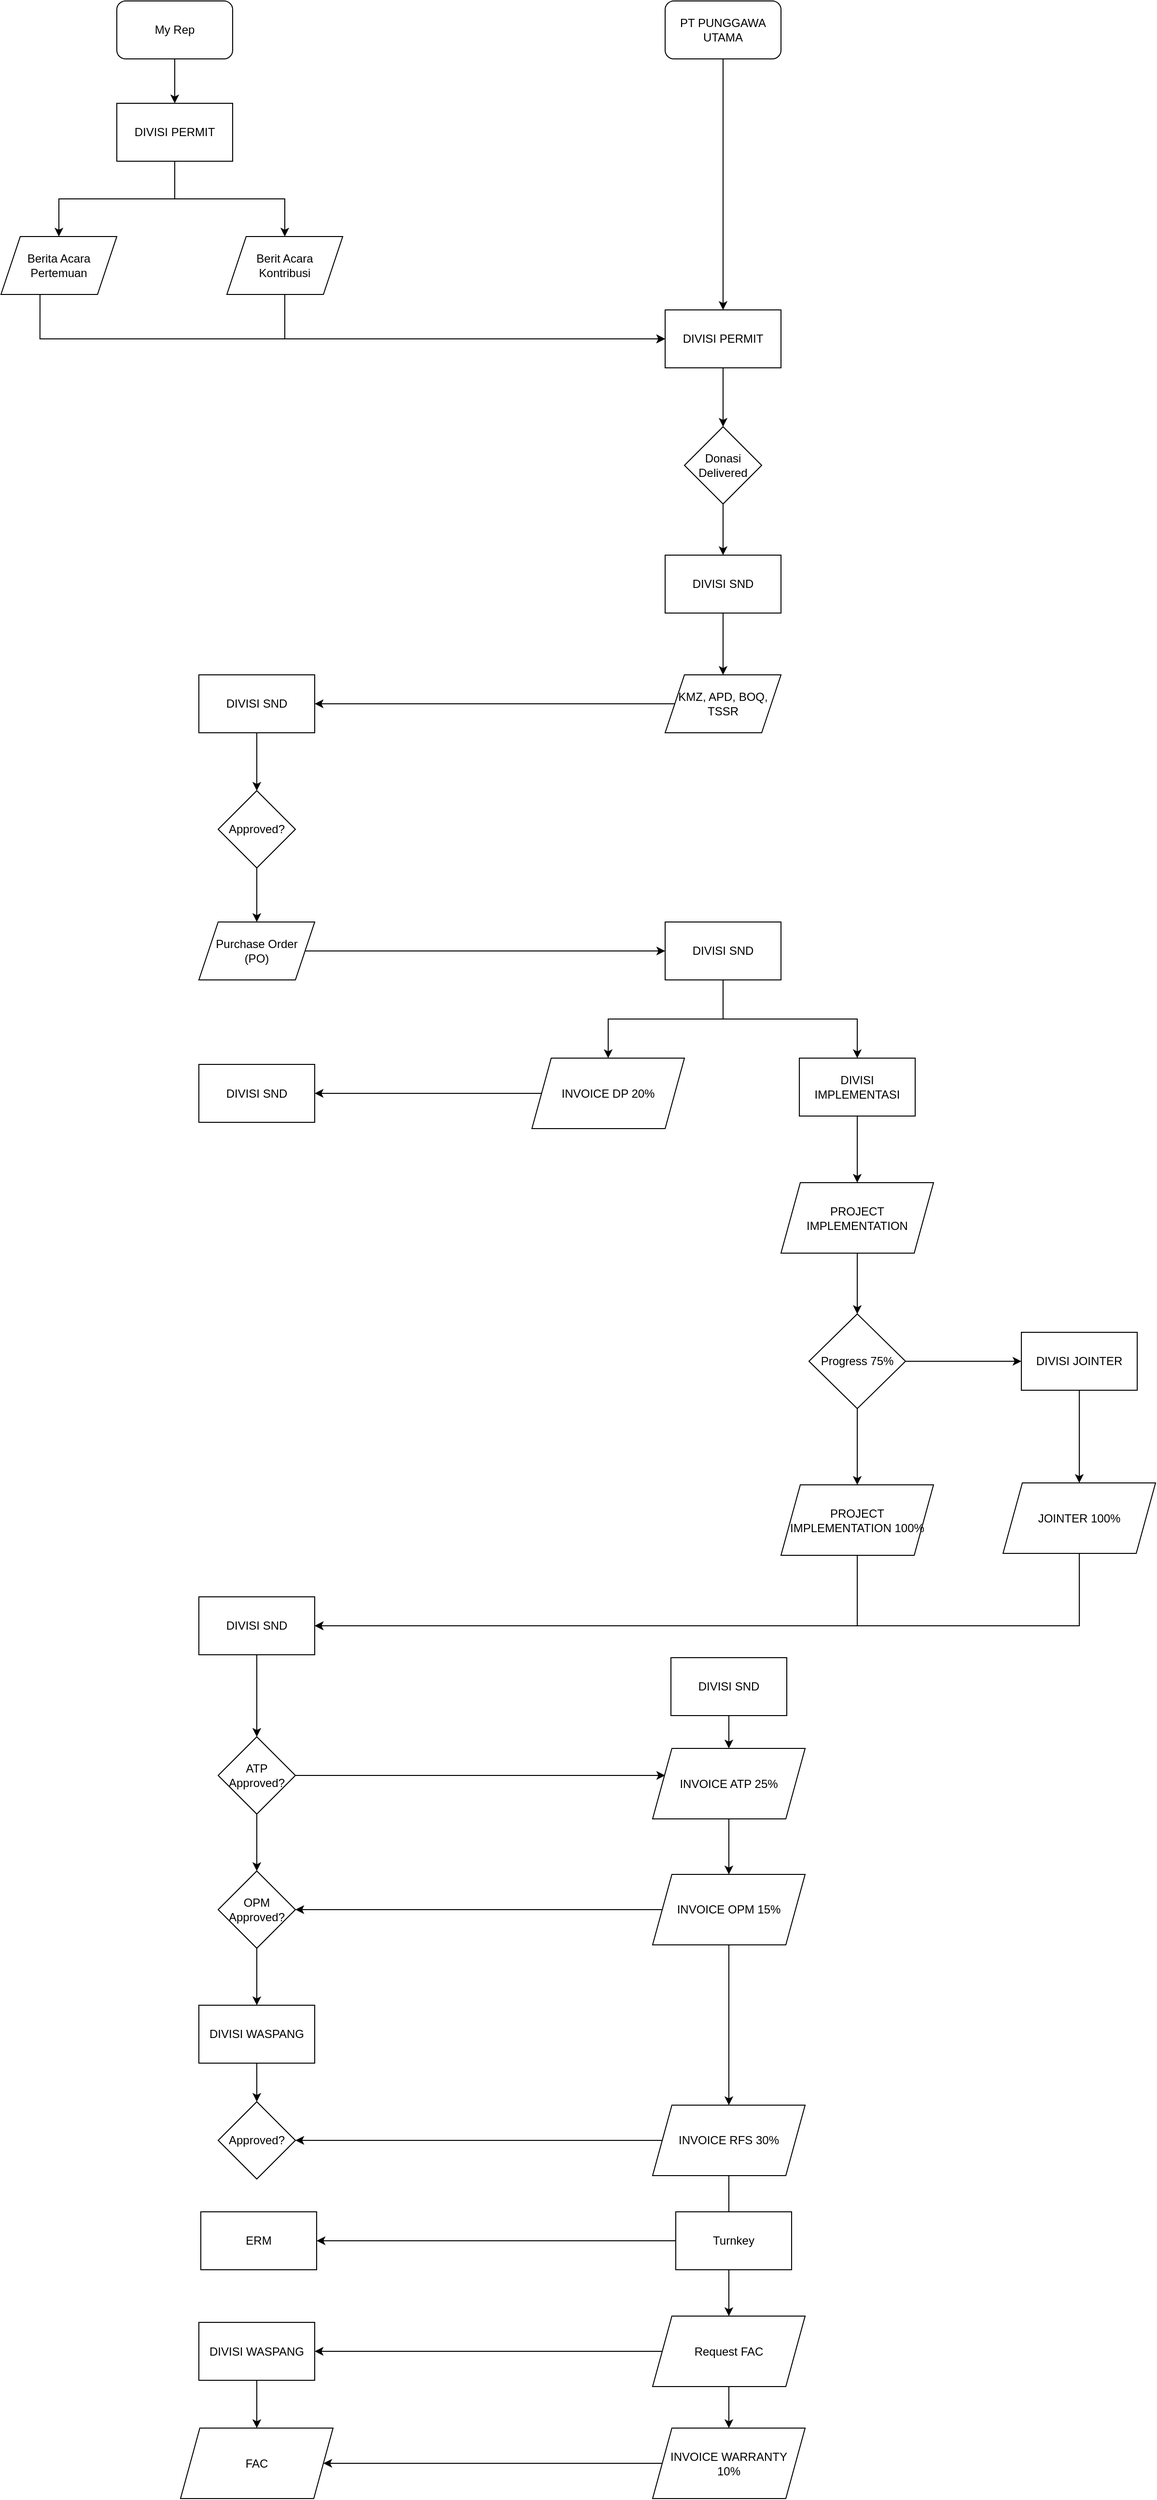 <mxfile version="20.6.0" type="github">
  <diagram id="zwPZa73-P1lnx8H_J387" name="Halaman-1">
    <mxGraphModel dx="1896" dy="1059" grid="0" gridSize="10" guides="1" tooltips="1" connect="1" arrows="1" fold="1" page="1" pageScale="1" pageWidth="3300" pageHeight="4681" math="0" shadow="0">
      <root>
        <mxCell id="0" />
        <mxCell id="1" parent="0" />
        <mxCell id="J3kGW9BiTOBQ8gQxE3yy-14" style="edgeStyle=orthogonalEdgeStyle;rounded=0;orthogonalLoop=1;jettySize=auto;html=1;" edge="1" parent="1" source="J3kGW9BiTOBQ8gQxE3yy-1" target="J3kGW9BiTOBQ8gQxE3yy-4">
          <mxGeometry relative="1" as="geometry" />
        </mxCell>
        <mxCell id="J3kGW9BiTOBQ8gQxE3yy-1" value="My Rep" style="rounded=1;whiteSpace=wrap;html=1;" vertex="1" parent="1">
          <mxGeometry x="889" y="95" width="120" height="60" as="geometry" />
        </mxCell>
        <mxCell id="J3kGW9BiTOBQ8gQxE3yy-20" style="edgeStyle=orthogonalEdgeStyle;rounded=0;orthogonalLoop=1;jettySize=auto;html=1;" edge="1" parent="1" source="J3kGW9BiTOBQ8gQxE3yy-2" target="J3kGW9BiTOBQ8gQxE3yy-7">
          <mxGeometry relative="1" as="geometry" />
        </mxCell>
        <mxCell id="J3kGW9BiTOBQ8gQxE3yy-2" value="PT PUNGGAWA UTAMA" style="rounded=1;whiteSpace=wrap;html=1;" vertex="1" parent="1">
          <mxGeometry x="1457" y="95" width="120" height="60" as="geometry" />
        </mxCell>
        <mxCell id="J3kGW9BiTOBQ8gQxE3yy-12" style="edgeStyle=orthogonalEdgeStyle;rounded=0;orthogonalLoop=1;jettySize=auto;html=1;" edge="1" parent="1" source="J3kGW9BiTOBQ8gQxE3yy-4" target="J3kGW9BiTOBQ8gQxE3yy-11">
          <mxGeometry relative="1" as="geometry" />
        </mxCell>
        <mxCell id="J3kGW9BiTOBQ8gQxE3yy-17" style="edgeStyle=orthogonalEdgeStyle;rounded=0;orthogonalLoop=1;jettySize=auto;html=1;" edge="1" parent="1" source="J3kGW9BiTOBQ8gQxE3yy-4" target="J3kGW9BiTOBQ8gQxE3yy-16">
          <mxGeometry relative="1" as="geometry" />
        </mxCell>
        <mxCell id="J3kGW9BiTOBQ8gQxE3yy-4" value="DIVISI PERMIT" style="rounded=0;whiteSpace=wrap;html=1;" vertex="1" parent="1">
          <mxGeometry x="889" y="201" width="120" height="60" as="geometry" />
        </mxCell>
        <mxCell id="J3kGW9BiTOBQ8gQxE3yy-22" style="edgeStyle=orthogonalEdgeStyle;rounded=0;orthogonalLoop=1;jettySize=auto;html=1;" edge="1" parent="1" source="J3kGW9BiTOBQ8gQxE3yy-7" target="J3kGW9BiTOBQ8gQxE3yy-21">
          <mxGeometry relative="1" as="geometry" />
        </mxCell>
        <mxCell id="J3kGW9BiTOBQ8gQxE3yy-7" value="DIVISI PERMIT" style="rounded=0;whiteSpace=wrap;html=1;" vertex="1" parent="1">
          <mxGeometry x="1457" y="415" width="120" height="60" as="geometry" />
        </mxCell>
        <mxCell id="J3kGW9BiTOBQ8gQxE3yy-25" style="edgeStyle=orthogonalEdgeStyle;rounded=0;orthogonalLoop=1;jettySize=auto;html=1;" edge="1" parent="1" source="J3kGW9BiTOBQ8gQxE3yy-8" target="J3kGW9BiTOBQ8gQxE3yy-24">
          <mxGeometry relative="1" as="geometry" />
        </mxCell>
        <mxCell id="J3kGW9BiTOBQ8gQxE3yy-8" value="DIVISI SND" style="rounded=0;whiteSpace=wrap;html=1;" vertex="1" parent="1">
          <mxGeometry x="1457" y="669" width="120" height="60" as="geometry" />
        </mxCell>
        <mxCell id="J3kGW9BiTOBQ8gQxE3yy-42" style="edgeStyle=orthogonalEdgeStyle;rounded=0;orthogonalLoop=1;jettySize=auto;html=1;" edge="1" parent="1" target="J3kGW9BiTOBQ8gQxE3yy-10">
          <mxGeometry relative="1" as="geometry">
            <mxPoint x="2358" y="2140" as="sourcePoint" />
          </mxGeometry>
        </mxCell>
        <mxCell id="J3kGW9BiTOBQ8gQxE3yy-18" style="edgeStyle=orthogonalEdgeStyle;rounded=0;orthogonalLoop=1;jettySize=auto;html=1;entryX=0;entryY=0.5;entryDx=0;entryDy=0;exitX=0.337;exitY=0.989;exitDx=0;exitDy=0;exitPerimeter=0;" edge="1" parent="1" source="J3kGW9BiTOBQ8gQxE3yy-11" target="J3kGW9BiTOBQ8gQxE3yy-7">
          <mxGeometry relative="1" as="geometry" />
        </mxCell>
        <mxCell id="J3kGW9BiTOBQ8gQxE3yy-11" value="Berita Acara Pertemuan" style="shape=parallelogram;perimeter=parallelogramPerimeter;whiteSpace=wrap;html=1;fixedSize=1;" vertex="1" parent="1">
          <mxGeometry x="769" y="339" width="120" height="60" as="geometry" />
        </mxCell>
        <mxCell id="J3kGW9BiTOBQ8gQxE3yy-19" style="edgeStyle=orthogonalEdgeStyle;rounded=0;orthogonalLoop=1;jettySize=auto;html=1;entryX=0;entryY=0.5;entryDx=0;entryDy=0;exitX=0.5;exitY=1;exitDx=0;exitDy=0;" edge="1" parent="1" source="J3kGW9BiTOBQ8gQxE3yy-16" target="J3kGW9BiTOBQ8gQxE3yy-7">
          <mxGeometry relative="1" as="geometry" />
        </mxCell>
        <mxCell id="J3kGW9BiTOBQ8gQxE3yy-16" value="Berit Acara&lt;br&gt;Kontribusi" style="shape=parallelogram;perimeter=parallelogramPerimeter;whiteSpace=wrap;html=1;fixedSize=1;" vertex="1" parent="1">
          <mxGeometry x="1003" y="339" width="120" height="60" as="geometry" />
        </mxCell>
        <mxCell id="J3kGW9BiTOBQ8gQxE3yy-23" style="edgeStyle=orthogonalEdgeStyle;rounded=0;orthogonalLoop=1;jettySize=auto;html=1;" edge="1" parent="1" source="J3kGW9BiTOBQ8gQxE3yy-21" target="J3kGW9BiTOBQ8gQxE3yy-8">
          <mxGeometry relative="1" as="geometry" />
        </mxCell>
        <mxCell id="J3kGW9BiTOBQ8gQxE3yy-21" value="Donasi Delivered" style="rhombus;whiteSpace=wrap;html=1;" vertex="1" parent="1">
          <mxGeometry x="1477" y="536" width="80" height="80" as="geometry" />
        </mxCell>
        <mxCell id="J3kGW9BiTOBQ8gQxE3yy-27" style="edgeStyle=orthogonalEdgeStyle;rounded=0;orthogonalLoop=1;jettySize=auto;html=1;" edge="1" parent="1" source="J3kGW9BiTOBQ8gQxE3yy-24" target="J3kGW9BiTOBQ8gQxE3yy-26">
          <mxGeometry relative="1" as="geometry" />
        </mxCell>
        <mxCell id="J3kGW9BiTOBQ8gQxE3yy-24" value="KMZ, APD, BOQ, TSSR" style="shape=parallelogram;perimeter=parallelogramPerimeter;whiteSpace=wrap;html=1;fixedSize=1;" vertex="1" parent="1">
          <mxGeometry x="1457" y="793" width="120" height="60" as="geometry" />
        </mxCell>
        <mxCell id="J3kGW9BiTOBQ8gQxE3yy-30" style="edgeStyle=orthogonalEdgeStyle;rounded=0;orthogonalLoop=1;jettySize=auto;html=1;" edge="1" parent="1" source="J3kGW9BiTOBQ8gQxE3yy-26" target="J3kGW9BiTOBQ8gQxE3yy-28">
          <mxGeometry relative="1" as="geometry" />
        </mxCell>
        <mxCell id="J3kGW9BiTOBQ8gQxE3yy-26" value="DIVISI SND" style="rounded=0;whiteSpace=wrap;html=1;" vertex="1" parent="1">
          <mxGeometry x="974" y="793" width="120" height="60" as="geometry" />
        </mxCell>
        <mxCell id="J3kGW9BiTOBQ8gQxE3yy-31" style="edgeStyle=orthogonalEdgeStyle;rounded=0;orthogonalLoop=1;jettySize=auto;html=1;" edge="1" parent="1" source="J3kGW9BiTOBQ8gQxE3yy-28" target="J3kGW9BiTOBQ8gQxE3yy-29">
          <mxGeometry relative="1" as="geometry" />
        </mxCell>
        <mxCell id="J3kGW9BiTOBQ8gQxE3yy-28" value="Approved?" style="rhombus;whiteSpace=wrap;html=1;" vertex="1" parent="1">
          <mxGeometry x="994" y="913" width="80" height="80" as="geometry" />
        </mxCell>
        <mxCell id="J3kGW9BiTOBQ8gQxE3yy-35" style="edgeStyle=orthogonalEdgeStyle;rounded=0;orthogonalLoop=1;jettySize=auto;html=1;entryX=0;entryY=0.5;entryDx=0;entryDy=0;" edge="1" parent="1" source="J3kGW9BiTOBQ8gQxE3yy-29" target="J3kGW9BiTOBQ8gQxE3yy-34">
          <mxGeometry relative="1" as="geometry" />
        </mxCell>
        <mxCell id="J3kGW9BiTOBQ8gQxE3yy-29" value="Purchase Order&lt;br&gt;(PO)" style="shape=parallelogram;perimeter=parallelogramPerimeter;whiteSpace=wrap;html=1;fixedSize=1;" vertex="1" parent="1">
          <mxGeometry x="974" y="1049" width="120" height="60" as="geometry" />
        </mxCell>
        <mxCell id="J3kGW9BiTOBQ8gQxE3yy-44" style="edgeStyle=orthogonalEdgeStyle;rounded=0;orthogonalLoop=1;jettySize=auto;html=1;" edge="1" parent="1" source="J3kGW9BiTOBQ8gQxE3yy-34" target="J3kGW9BiTOBQ8gQxE3yy-43">
          <mxGeometry relative="1" as="geometry" />
        </mxCell>
        <mxCell id="J3kGW9BiTOBQ8gQxE3yy-50" style="edgeStyle=orthogonalEdgeStyle;rounded=0;orthogonalLoop=1;jettySize=auto;html=1;exitX=0.5;exitY=1;exitDx=0;exitDy=0;" edge="1" parent="1" source="J3kGW9BiTOBQ8gQxE3yy-34" target="J3kGW9BiTOBQ8gQxE3yy-49">
          <mxGeometry relative="1" as="geometry" />
        </mxCell>
        <mxCell id="J3kGW9BiTOBQ8gQxE3yy-34" value="DIVISI SND" style="rounded=0;whiteSpace=wrap;html=1;" vertex="1" parent="1">
          <mxGeometry x="1457" y="1049" width="120" height="60" as="geometry" />
        </mxCell>
        <mxCell id="J3kGW9BiTOBQ8gQxE3yy-46" style="edgeStyle=orthogonalEdgeStyle;rounded=0;orthogonalLoop=1;jettySize=auto;html=1;" edge="1" parent="1" source="J3kGW9BiTOBQ8gQxE3yy-43" target="J3kGW9BiTOBQ8gQxE3yy-45">
          <mxGeometry relative="1" as="geometry" />
        </mxCell>
        <mxCell id="J3kGW9BiTOBQ8gQxE3yy-43" value="INVOICE DP 20%" style="shape=parallelogram;perimeter=parallelogramPerimeter;whiteSpace=wrap;html=1;fixedSize=1;" vertex="1" parent="1">
          <mxGeometry x="1319" y="1190" width="158" height="73" as="geometry" />
        </mxCell>
        <mxCell id="J3kGW9BiTOBQ8gQxE3yy-45" value="DIVISI SND" style="rounded=0;whiteSpace=wrap;html=1;" vertex="1" parent="1">
          <mxGeometry x="974" y="1196.5" width="120" height="60" as="geometry" />
        </mxCell>
        <mxCell id="J3kGW9BiTOBQ8gQxE3yy-54" style="edgeStyle=orthogonalEdgeStyle;rounded=0;orthogonalLoop=1;jettySize=auto;html=1;" edge="1" parent="1" source="J3kGW9BiTOBQ8gQxE3yy-49" target="J3kGW9BiTOBQ8gQxE3yy-53">
          <mxGeometry relative="1" as="geometry" />
        </mxCell>
        <mxCell id="J3kGW9BiTOBQ8gQxE3yy-49" value="DIVISI IMPLEMENTASI" style="rounded=0;whiteSpace=wrap;html=1;" vertex="1" parent="1">
          <mxGeometry x="1596" y="1190" width="120" height="60" as="geometry" />
        </mxCell>
        <mxCell id="J3kGW9BiTOBQ8gQxE3yy-56" style="edgeStyle=orthogonalEdgeStyle;rounded=0;orthogonalLoop=1;jettySize=auto;html=1;" edge="1" parent="1" source="J3kGW9BiTOBQ8gQxE3yy-53" target="J3kGW9BiTOBQ8gQxE3yy-55">
          <mxGeometry relative="1" as="geometry" />
        </mxCell>
        <mxCell id="J3kGW9BiTOBQ8gQxE3yy-53" value="PROJECT IMPLEMENTATION" style="shape=parallelogram;perimeter=parallelogramPerimeter;whiteSpace=wrap;html=1;fixedSize=1;" vertex="1" parent="1">
          <mxGeometry x="1577" y="1319" width="158" height="73" as="geometry" />
        </mxCell>
        <mxCell id="J3kGW9BiTOBQ8gQxE3yy-58" style="edgeStyle=orthogonalEdgeStyle;rounded=0;orthogonalLoop=1;jettySize=auto;html=1;" edge="1" parent="1" source="J3kGW9BiTOBQ8gQxE3yy-55" target="J3kGW9BiTOBQ8gQxE3yy-57">
          <mxGeometry relative="1" as="geometry" />
        </mxCell>
        <mxCell id="J3kGW9BiTOBQ8gQxE3yy-62" value="" style="edgeStyle=orthogonalEdgeStyle;rounded=0;orthogonalLoop=1;jettySize=auto;html=1;" edge="1" parent="1" source="J3kGW9BiTOBQ8gQxE3yy-55" target="J3kGW9BiTOBQ8gQxE3yy-61">
          <mxGeometry relative="1" as="geometry" />
        </mxCell>
        <mxCell id="J3kGW9BiTOBQ8gQxE3yy-55" value="Progress 75%" style="rhombus;whiteSpace=wrap;html=1;" vertex="1" parent="1">
          <mxGeometry x="1606" y="1455" width="100" height="98" as="geometry" />
        </mxCell>
        <mxCell id="J3kGW9BiTOBQ8gQxE3yy-64" style="edgeStyle=orthogonalEdgeStyle;rounded=0;orthogonalLoop=1;jettySize=auto;html=1;" edge="1" parent="1" source="J3kGW9BiTOBQ8gQxE3yy-57" target="J3kGW9BiTOBQ8gQxE3yy-63">
          <mxGeometry relative="1" as="geometry" />
        </mxCell>
        <mxCell id="J3kGW9BiTOBQ8gQxE3yy-57" value="DIVISI JOINTER" style="rounded=0;whiteSpace=wrap;html=1;" vertex="1" parent="1">
          <mxGeometry x="1826" y="1474" width="120" height="60" as="geometry" />
        </mxCell>
        <mxCell id="J3kGW9BiTOBQ8gQxE3yy-66" style="edgeStyle=orthogonalEdgeStyle;rounded=0;orthogonalLoop=1;jettySize=auto;html=1;entryX=1;entryY=0.5;entryDx=0;entryDy=0;exitX=0.5;exitY=1;exitDx=0;exitDy=0;" edge="1" parent="1" source="J3kGW9BiTOBQ8gQxE3yy-61" target="J3kGW9BiTOBQ8gQxE3yy-65">
          <mxGeometry relative="1" as="geometry" />
        </mxCell>
        <mxCell id="J3kGW9BiTOBQ8gQxE3yy-61" value="PROJECT IMPLEMENTATION 100%" style="shape=parallelogram;perimeter=parallelogramPerimeter;whiteSpace=wrap;html=1;fixedSize=1;" vertex="1" parent="1">
          <mxGeometry x="1577" y="1632" width="158" height="73" as="geometry" />
        </mxCell>
        <mxCell id="J3kGW9BiTOBQ8gQxE3yy-67" style="edgeStyle=orthogonalEdgeStyle;rounded=0;orthogonalLoop=1;jettySize=auto;html=1;entryX=1;entryY=0.5;entryDx=0;entryDy=0;exitX=0.5;exitY=1;exitDx=0;exitDy=0;" edge="1" parent="1" source="J3kGW9BiTOBQ8gQxE3yy-63" target="J3kGW9BiTOBQ8gQxE3yy-65">
          <mxGeometry relative="1" as="geometry" />
        </mxCell>
        <mxCell id="J3kGW9BiTOBQ8gQxE3yy-63" value="JOINTER 100%" style="shape=parallelogram;perimeter=parallelogramPerimeter;whiteSpace=wrap;html=1;fixedSize=1;" vertex="1" parent="1">
          <mxGeometry x="1807" y="1630" width="158" height="73" as="geometry" />
        </mxCell>
        <mxCell id="J3kGW9BiTOBQ8gQxE3yy-69" style="edgeStyle=orthogonalEdgeStyle;rounded=0;orthogonalLoop=1;jettySize=auto;html=1;" edge="1" parent="1" source="J3kGW9BiTOBQ8gQxE3yy-65" target="J3kGW9BiTOBQ8gQxE3yy-68">
          <mxGeometry relative="1" as="geometry" />
        </mxCell>
        <mxCell id="J3kGW9BiTOBQ8gQxE3yy-65" value="DIVISI SND" style="rounded=0;whiteSpace=wrap;html=1;" vertex="1" parent="1">
          <mxGeometry x="974" y="1748" width="120" height="60" as="geometry" />
        </mxCell>
        <mxCell id="J3kGW9BiTOBQ8gQxE3yy-73" style="edgeStyle=orthogonalEdgeStyle;rounded=0;orthogonalLoop=1;jettySize=auto;html=1;" edge="1" parent="1" source="J3kGW9BiTOBQ8gQxE3yy-68">
          <mxGeometry relative="1" as="geometry">
            <mxPoint x="1457" y="1933" as="targetPoint" />
          </mxGeometry>
        </mxCell>
        <mxCell id="J3kGW9BiTOBQ8gQxE3yy-82" style="edgeStyle=orthogonalEdgeStyle;rounded=0;orthogonalLoop=1;jettySize=auto;html=1;" edge="1" parent="1" source="J3kGW9BiTOBQ8gQxE3yy-68" target="J3kGW9BiTOBQ8gQxE3yy-81">
          <mxGeometry relative="1" as="geometry" />
        </mxCell>
        <mxCell id="J3kGW9BiTOBQ8gQxE3yy-68" value="ATP&lt;br&gt;Approved?" style="rhombus;whiteSpace=wrap;html=1;" vertex="1" parent="1">
          <mxGeometry x="994" y="1893" width="80" height="80" as="geometry" />
        </mxCell>
        <mxCell id="J3kGW9BiTOBQ8gQxE3yy-85" style="edgeStyle=orthogonalEdgeStyle;rounded=0;orthogonalLoop=1;jettySize=auto;html=1;" edge="1" parent="1" source="J3kGW9BiTOBQ8gQxE3yy-79" target="J3kGW9BiTOBQ8gQxE3yy-84">
          <mxGeometry relative="1" as="geometry" />
        </mxCell>
        <mxCell id="J3kGW9BiTOBQ8gQxE3yy-79" value="DIVISI WASPANG" style="rounded=0;whiteSpace=wrap;html=1;" vertex="1" parent="1">
          <mxGeometry x="974" y="2171" width="120" height="60" as="geometry" />
        </mxCell>
        <mxCell id="J3kGW9BiTOBQ8gQxE3yy-83" style="edgeStyle=orthogonalEdgeStyle;rounded=0;orthogonalLoop=1;jettySize=auto;html=1;" edge="1" parent="1" source="J3kGW9BiTOBQ8gQxE3yy-81" target="J3kGW9BiTOBQ8gQxE3yy-79">
          <mxGeometry relative="1" as="geometry" />
        </mxCell>
        <mxCell id="J3kGW9BiTOBQ8gQxE3yy-81" value="OPM&lt;br&gt;Approved?" style="rhombus;whiteSpace=wrap;html=1;" vertex="1" parent="1">
          <mxGeometry x="994" y="2032" width="80" height="80" as="geometry" />
        </mxCell>
        <mxCell id="J3kGW9BiTOBQ8gQxE3yy-84" value="Approved?" style="rhombus;whiteSpace=wrap;html=1;" vertex="1" parent="1">
          <mxGeometry x="994" y="2271" width="80" height="80" as="geometry" />
        </mxCell>
        <mxCell id="J3kGW9BiTOBQ8gQxE3yy-91" style="edgeStyle=orthogonalEdgeStyle;rounded=0;orthogonalLoop=1;jettySize=auto;html=1;" edge="1" parent="1" source="J3kGW9BiTOBQ8gQxE3yy-87" target="J3kGW9BiTOBQ8gQxE3yy-90">
          <mxGeometry relative="1" as="geometry" />
        </mxCell>
        <mxCell id="J3kGW9BiTOBQ8gQxE3yy-87" value="INVOICE ATP 25%" style="shape=parallelogram;perimeter=parallelogramPerimeter;whiteSpace=wrap;html=1;fixedSize=1;" vertex="1" parent="1">
          <mxGeometry x="1444" y="1905" width="158" height="73" as="geometry" />
        </mxCell>
        <mxCell id="J3kGW9BiTOBQ8gQxE3yy-89" style="edgeStyle=orthogonalEdgeStyle;rounded=0;orthogonalLoop=1;jettySize=auto;html=1;" edge="1" parent="1" source="J3kGW9BiTOBQ8gQxE3yy-88" target="J3kGW9BiTOBQ8gQxE3yy-87">
          <mxGeometry relative="1" as="geometry" />
        </mxCell>
        <mxCell id="J3kGW9BiTOBQ8gQxE3yy-88" value="DIVISI SND" style="rounded=0;whiteSpace=wrap;html=1;" vertex="1" parent="1">
          <mxGeometry x="1463" y="1811" width="120" height="60" as="geometry" />
        </mxCell>
        <mxCell id="J3kGW9BiTOBQ8gQxE3yy-92" style="edgeStyle=orthogonalEdgeStyle;rounded=0;orthogonalLoop=1;jettySize=auto;html=1;entryX=1;entryY=0.5;entryDx=0;entryDy=0;" edge="1" parent="1" source="J3kGW9BiTOBQ8gQxE3yy-90" target="J3kGW9BiTOBQ8gQxE3yy-81">
          <mxGeometry relative="1" as="geometry" />
        </mxCell>
        <mxCell id="J3kGW9BiTOBQ8gQxE3yy-94" style="edgeStyle=orthogonalEdgeStyle;rounded=0;orthogonalLoop=1;jettySize=auto;html=1;" edge="1" parent="1" source="J3kGW9BiTOBQ8gQxE3yy-90" target="J3kGW9BiTOBQ8gQxE3yy-93">
          <mxGeometry relative="1" as="geometry" />
        </mxCell>
        <mxCell id="J3kGW9BiTOBQ8gQxE3yy-90" value="INVOICE OPM 15%" style="shape=parallelogram;perimeter=parallelogramPerimeter;whiteSpace=wrap;html=1;fixedSize=1;" vertex="1" parent="1">
          <mxGeometry x="1444" y="2035.5" width="158" height="73" as="geometry" />
        </mxCell>
        <mxCell id="J3kGW9BiTOBQ8gQxE3yy-95" style="edgeStyle=orthogonalEdgeStyle;rounded=0;orthogonalLoop=1;jettySize=auto;html=1;entryX=1;entryY=0.5;entryDx=0;entryDy=0;" edge="1" parent="1" source="J3kGW9BiTOBQ8gQxE3yy-93" target="J3kGW9BiTOBQ8gQxE3yy-84">
          <mxGeometry relative="1" as="geometry" />
        </mxCell>
        <mxCell id="J3kGW9BiTOBQ8gQxE3yy-99" style="edgeStyle=orthogonalEdgeStyle;rounded=0;orthogonalLoop=1;jettySize=auto;html=1;" edge="1" parent="1" source="J3kGW9BiTOBQ8gQxE3yy-93" target="J3kGW9BiTOBQ8gQxE3yy-97">
          <mxGeometry relative="1" as="geometry" />
        </mxCell>
        <mxCell id="J3kGW9BiTOBQ8gQxE3yy-93" value="INVOICE RFS 30%" style="shape=parallelogram;perimeter=parallelogramPerimeter;whiteSpace=wrap;html=1;fixedSize=1;" vertex="1" parent="1">
          <mxGeometry x="1444" y="2274.5" width="158" height="73" as="geometry" />
        </mxCell>
        <mxCell id="J3kGW9BiTOBQ8gQxE3yy-100" style="edgeStyle=orthogonalEdgeStyle;rounded=0;orthogonalLoop=1;jettySize=auto;html=1;" edge="1" parent="1" source="J3kGW9BiTOBQ8gQxE3yy-97" target="J3kGW9BiTOBQ8gQxE3yy-98">
          <mxGeometry relative="1" as="geometry" />
        </mxCell>
        <mxCell id="J3kGW9BiTOBQ8gQxE3yy-105" style="edgeStyle=orthogonalEdgeStyle;rounded=0;orthogonalLoop=1;jettySize=auto;html=1;entryX=0.5;entryY=0;entryDx=0;entryDy=0;" edge="1" parent="1" source="J3kGW9BiTOBQ8gQxE3yy-97" target="J3kGW9BiTOBQ8gQxE3yy-103">
          <mxGeometry relative="1" as="geometry" />
        </mxCell>
        <mxCell id="J3kGW9BiTOBQ8gQxE3yy-97" value="Request FAC" style="shape=parallelogram;perimeter=parallelogramPerimeter;whiteSpace=wrap;html=1;fixedSize=1;" vertex="1" parent="1">
          <mxGeometry x="1444" y="2493" width="158" height="73" as="geometry" />
        </mxCell>
        <mxCell id="J3kGW9BiTOBQ8gQxE3yy-102" style="edgeStyle=orthogonalEdgeStyle;rounded=0;orthogonalLoop=1;jettySize=auto;html=1;" edge="1" parent="1" source="J3kGW9BiTOBQ8gQxE3yy-98" target="J3kGW9BiTOBQ8gQxE3yy-101">
          <mxGeometry relative="1" as="geometry" />
        </mxCell>
        <mxCell id="J3kGW9BiTOBQ8gQxE3yy-98" value="DIVISI WASPANG" style="rounded=0;whiteSpace=wrap;html=1;" vertex="1" parent="1">
          <mxGeometry x="974" y="2499.5" width="120" height="60" as="geometry" />
        </mxCell>
        <mxCell id="J3kGW9BiTOBQ8gQxE3yy-101" value="FAC" style="shape=parallelogram;perimeter=parallelogramPerimeter;whiteSpace=wrap;html=1;fixedSize=1;" vertex="1" parent="1">
          <mxGeometry x="955" y="2609" width="158" height="73" as="geometry" />
        </mxCell>
        <mxCell id="J3kGW9BiTOBQ8gQxE3yy-104" style="edgeStyle=orthogonalEdgeStyle;rounded=0;orthogonalLoop=1;jettySize=auto;html=1;exitX=0;exitY=0.5;exitDx=0;exitDy=0;" edge="1" parent="1" source="J3kGW9BiTOBQ8gQxE3yy-103" target="J3kGW9BiTOBQ8gQxE3yy-101">
          <mxGeometry relative="1" as="geometry" />
        </mxCell>
        <mxCell id="J3kGW9BiTOBQ8gQxE3yy-103" value="INVOICE WARRANTY&lt;br&gt;10%" style="shape=parallelogram;perimeter=parallelogramPerimeter;whiteSpace=wrap;html=1;fixedSize=1;" vertex="1" parent="1">
          <mxGeometry x="1444" y="2609" width="158" height="73" as="geometry" />
        </mxCell>
        <mxCell id="J3kGW9BiTOBQ8gQxE3yy-110" style="edgeStyle=orthogonalEdgeStyle;rounded=0;orthogonalLoop=1;jettySize=auto;html=1;" edge="1" parent="1" source="J3kGW9BiTOBQ8gQxE3yy-108" target="J3kGW9BiTOBQ8gQxE3yy-109">
          <mxGeometry relative="1" as="geometry" />
        </mxCell>
        <mxCell id="J3kGW9BiTOBQ8gQxE3yy-108" value="Turnkey" style="rounded=0;whiteSpace=wrap;html=1;" vertex="1" parent="1">
          <mxGeometry x="1468" y="2385" width="120" height="60" as="geometry" />
        </mxCell>
        <mxCell id="J3kGW9BiTOBQ8gQxE3yy-109" value="ERM" style="rounded=0;whiteSpace=wrap;html=1;" vertex="1" parent="1">
          <mxGeometry x="976" y="2385" width="120" height="60" as="geometry" />
        </mxCell>
      </root>
    </mxGraphModel>
  </diagram>
</mxfile>
